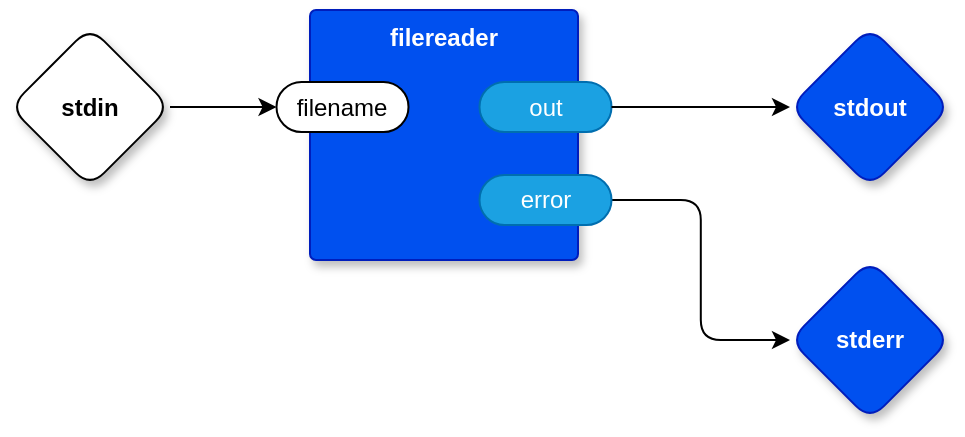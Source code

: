 <mxfile version="21.2.8" type="device">
  <diagram id="hQkH6iNmLrUX8kqYerPd" name="main">
    <mxGraphModel dx="647" dy="519" grid="1" gridSize="10" guides="1" tooltips="1" connect="1" arrows="1" fold="1" page="1" pageScale="1" pageWidth="1100" pageHeight="850" math="0" shadow="0">
      <root>
        <mxCell id="0" />
        <mxCell id="1" parent="0" />
        <mxCell id="POBpZCBVLVRoi37GoHSu-5" style="edgeStyle=orthogonalEdgeStyle;rounded=1;orthogonalLoop=1;jettySize=auto;html=1;entryX=0;entryY=0.5;entryDx=0;entryDy=0;entryPerimeter=0;fontFamily=Helvetica;exitX=1;exitY=0.5;exitDx=0;exitDy=0;exitPerimeter=0;" parent="1" source="irrgqvkKhH8Gg1-fy1vA-11" target="irrgqvkKhH8Gg1-fy1vA-7" edge="1">
          <mxGeometry relative="1" as="geometry" />
        </mxCell>
        <mxCell id="36xr76pOsdS0RwauJVBx-4" style="edgeStyle=orthogonalEdgeStyle;rounded=1;orthogonalLoop=1;jettySize=auto;html=1;exitX=1;exitY=0.5;exitDx=0;exitDy=0;exitPerimeter=0;entryX=0;entryY=0.5;entryDx=0;entryDy=0;entryPerimeter=0;fontFamily=Helvetica;" parent="1" source="irrgqvkKhH8Gg1-fy1vA-10" target="irrgqvkKhH8Gg1-fy1vA-13" edge="1">
          <mxGeometry relative="1" as="geometry" />
        </mxCell>
        <mxCell id="irrgqvkKhH8Gg1-fy1vA-6" value="filereader" style="rounded=1;whiteSpace=wrap;html=1;sketch=0;container=1;recursiveResize=0;verticalAlign=top;arcSize=6;fontStyle=1;autosize=0;points=[];absoluteArcSize=1;shadow=1;strokeColor=#001DBC;fillColor=#0050ef;fontColor=#ffffff;" vertex="1" parent="1">
          <mxGeometry x="310" y="425" width="134" height="125" as="geometry">
            <mxRectangle x="-98" y="-1230" width="99" height="26" as="alternateBounds" />
          </mxGeometry>
        </mxCell>
        <mxCell id="irrgqvkKhH8Gg1-fy1vA-7" value="filename" style="rounded=1;whiteSpace=wrap;html=1;sketch=0;points=[[0,0.5,0,0,0],[1,0.5,0,0,0]];arcSize=50;" vertex="1" parent="irrgqvkKhH8Gg1-fy1vA-6">
          <mxGeometry x="-16.75" y="36" width="66" height="25" as="geometry" />
        </mxCell>
        <mxCell id="irrgqvkKhH8Gg1-fy1vA-8" value="out" style="rounded=1;whiteSpace=wrap;html=1;sketch=0;points=[[0,0.5,0,0,0],[1,0.5,0,0,0]];fillColor=#1ba1e2;fontColor=#ffffff;strokeColor=#006EAF;arcSize=50;" vertex="1" parent="irrgqvkKhH8Gg1-fy1vA-6">
          <mxGeometry x="84.75" y="36" width="66" height="25" as="geometry" />
        </mxCell>
        <mxCell id="irrgqvkKhH8Gg1-fy1vA-10" value="error" style="rounded=1;whiteSpace=wrap;html=1;sketch=0;points=[[0,0.5,0,0,0],[1,0.5,0,0,0]];fillColor=#1ba1e2;fontColor=#ffffff;strokeColor=#006EAF;arcSize=50;" vertex="1" parent="irrgqvkKhH8Gg1-fy1vA-6">
          <mxGeometry x="84.75" y="82.5" width="66" height="25" as="geometry" />
        </mxCell>
        <mxCell id="irrgqvkKhH8Gg1-fy1vA-11" value="stdin" style="rhombus;whiteSpace=wrap;html=1;rounded=1;fontStyle=1;glass=0;sketch=0;fontSize=12;points=[[0,0.5,0,0,0],[0.5,0,0,0,0],[0.5,1,0,0,0],[1,0.5,0,0,0]];shadow=1;" vertex="1" parent="1">
          <mxGeometry x="160" y="433.5" width="80" height="80" as="geometry" />
        </mxCell>
        <mxCell id="irrgqvkKhH8Gg1-fy1vA-12" value="stdout" style="rhombus;whiteSpace=wrap;html=1;rounded=1;fillColor=#0050ef;fontColor=#ffffff;strokeColor=#001DBC;fontStyle=1;glass=0;sketch=0;fontSize=12;points=[[0,0.5,0,0,0],[0.5,0,0,0,0],[0.5,1,0,0,0],[1,0.5,0,0,0]];shadow=1;" vertex="1" parent="1">
          <mxGeometry x="550" y="433.5" width="80" height="80" as="geometry" />
        </mxCell>
        <mxCell id="irrgqvkKhH8Gg1-fy1vA-13" value="stderr" style="rhombus;whiteSpace=wrap;html=1;rounded=1;fillColor=#0050ef;fontColor=#ffffff;strokeColor=#001DBC;fontStyle=1;glass=0;sketch=0;fontSize=12;points=[[0,0.5,0,0,0],[0.5,0,0,0,0],[0.5,1,0,0,0],[1,0.5,0,0,0]];shadow=1;" vertex="1" parent="1">
          <mxGeometry x="550" y="550" width="80" height="80" as="geometry" />
        </mxCell>
        <mxCell id="irrgqvkKhH8Gg1-fy1vA-14" style="edgeStyle=orthogonalEdgeStyle;rounded=0;orthogonalLoop=1;jettySize=auto;html=1;exitX=1;exitY=0.5;exitDx=0;exitDy=0;exitPerimeter=0;entryX=0;entryY=0.5;entryDx=0;entryDy=0;entryPerimeter=0;" edge="1" parent="1" source="irrgqvkKhH8Gg1-fy1vA-8" target="irrgqvkKhH8Gg1-fy1vA-12">
          <mxGeometry relative="1" as="geometry" />
        </mxCell>
      </root>
    </mxGraphModel>
  </diagram>
</mxfile>
